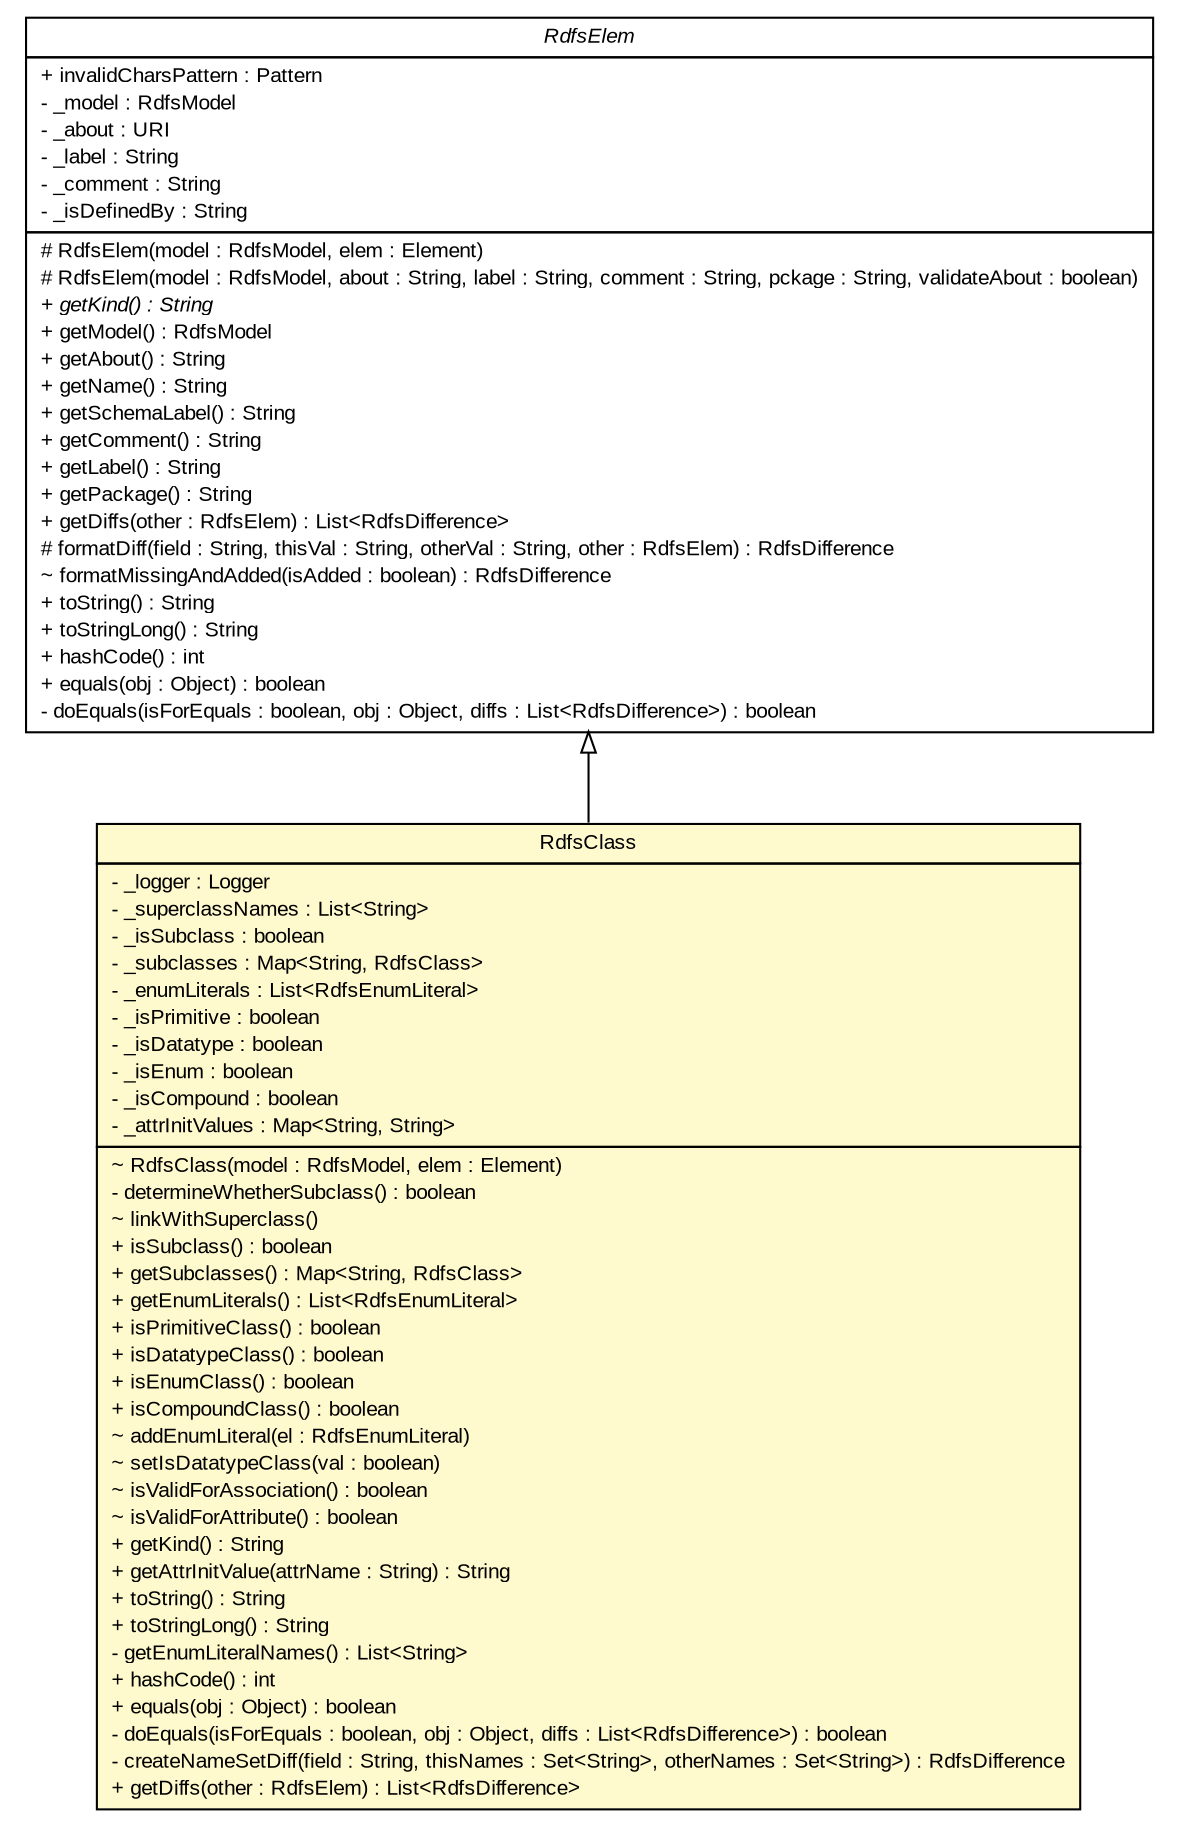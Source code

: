 #!/usr/local/bin/dot
#
# Class diagram 
# Generated by UMLGraph version R5_6_6-6-g3bdff0 (http://www.umlgraph.org/)
#

digraph G {
	edge [fontname="arial",fontsize=10,labelfontname="arial",labelfontsize=10];
	node [fontname="arial",fontsize=10,shape=plaintext];
	nodesep=0.25;
	ranksep=0.5;
	// org.tanjakostic.jcleancim.experimental.builder.rdfs.RdfsElem
	c167097 [label=<<table title="org.tanjakostic.jcleancim.experimental.builder.rdfs.RdfsElem" border="0" cellborder="1" cellspacing="0" cellpadding="2" port="p" href="./RdfsElem.html">
		<tr><td><table border="0" cellspacing="0" cellpadding="1">
<tr><td align="center" balign="center"><font face="Arial Italic"> RdfsElem </font></td></tr>
		</table></td></tr>
		<tr><td><table border="0" cellspacing="0" cellpadding="1">
<tr><td align="left" balign="left"> + invalidCharsPattern : Pattern </td></tr>
<tr><td align="left" balign="left"> - _model : RdfsModel </td></tr>
<tr><td align="left" balign="left"> - _about : URI </td></tr>
<tr><td align="left" balign="left"> - _label : String </td></tr>
<tr><td align="left" balign="left"> - _comment : String </td></tr>
<tr><td align="left" balign="left"> - _isDefinedBy : String </td></tr>
		</table></td></tr>
		<tr><td><table border="0" cellspacing="0" cellpadding="1">
<tr><td align="left" balign="left"> # RdfsElem(model : RdfsModel, elem : Element) </td></tr>
<tr><td align="left" balign="left"> # RdfsElem(model : RdfsModel, about : String, label : String, comment : String, pckage : String, validateAbout : boolean) </td></tr>
<tr><td align="left" balign="left"><font face="Arial Italic" point-size="10.0"> + getKind() : String </font></td></tr>
<tr><td align="left" balign="left"> + getModel() : RdfsModel </td></tr>
<tr><td align="left" balign="left"> + getAbout() : String </td></tr>
<tr><td align="left" balign="left"> + getName() : String </td></tr>
<tr><td align="left" balign="left"> + getSchemaLabel() : String </td></tr>
<tr><td align="left" balign="left"> + getComment() : String </td></tr>
<tr><td align="left" balign="left"> + getLabel() : String </td></tr>
<tr><td align="left" balign="left"> + getPackage() : String </td></tr>
<tr><td align="left" balign="left"> + getDiffs(other : RdfsElem) : List&lt;RdfsDifference&gt; </td></tr>
<tr><td align="left" balign="left"> # formatDiff(field : String, thisVal : String, otherVal : String, other : RdfsElem) : RdfsDifference </td></tr>
<tr><td align="left" balign="left"> ~ formatMissingAndAdded(isAdded : boolean) : RdfsDifference </td></tr>
<tr><td align="left" balign="left"> + toString() : String </td></tr>
<tr><td align="left" balign="left"> + toStringLong() : String </td></tr>
<tr><td align="left" balign="left"> + hashCode() : int </td></tr>
<tr><td align="left" balign="left"> + equals(obj : Object) : boolean </td></tr>
<tr><td align="left" balign="left"> - doEquals(isForEquals : boolean, obj : Object, diffs : List&lt;RdfsDifference&gt;) : boolean </td></tr>
		</table></td></tr>
		</table>>, URL="./RdfsElem.html", fontname="arial", fontcolor="black", fontsize=10.0];
	// org.tanjakostic.jcleancim.experimental.builder.rdfs.RdfsClass
	c167100 [label=<<table title="org.tanjakostic.jcleancim.experimental.builder.rdfs.RdfsClass" border="0" cellborder="1" cellspacing="0" cellpadding="2" port="p" bgcolor="lemonChiffon" href="./RdfsClass.html">
		<tr><td><table border="0" cellspacing="0" cellpadding="1">
<tr><td align="center" balign="center"> RdfsClass </td></tr>
		</table></td></tr>
		<tr><td><table border="0" cellspacing="0" cellpadding="1">
<tr><td align="left" balign="left"> - _logger : Logger </td></tr>
<tr><td align="left" balign="left"> - _superclassNames : List&lt;String&gt; </td></tr>
<tr><td align="left" balign="left"> - _isSubclass : boolean </td></tr>
<tr><td align="left" balign="left"> - _subclasses : Map&lt;String, RdfsClass&gt; </td></tr>
<tr><td align="left" balign="left"> - _enumLiterals : List&lt;RdfsEnumLiteral&gt; </td></tr>
<tr><td align="left" balign="left"> - _isPrimitive : boolean </td></tr>
<tr><td align="left" balign="left"> - _isDatatype : boolean </td></tr>
<tr><td align="left" balign="left"> - _isEnum : boolean </td></tr>
<tr><td align="left" balign="left"> - _isCompound : boolean </td></tr>
<tr><td align="left" balign="left"> - _attrInitValues : Map&lt;String, String&gt; </td></tr>
		</table></td></tr>
		<tr><td><table border="0" cellspacing="0" cellpadding="1">
<tr><td align="left" balign="left"> ~ RdfsClass(model : RdfsModel, elem : Element) </td></tr>
<tr><td align="left" balign="left"> - determineWhetherSubclass() : boolean </td></tr>
<tr><td align="left" balign="left"> ~ linkWithSuperclass() </td></tr>
<tr><td align="left" balign="left"> + isSubclass() : boolean </td></tr>
<tr><td align="left" balign="left"> + getSubclasses() : Map&lt;String, RdfsClass&gt; </td></tr>
<tr><td align="left" balign="left"> + getEnumLiterals() : List&lt;RdfsEnumLiteral&gt; </td></tr>
<tr><td align="left" balign="left"> + isPrimitiveClass() : boolean </td></tr>
<tr><td align="left" balign="left"> + isDatatypeClass() : boolean </td></tr>
<tr><td align="left" balign="left"> + isEnumClass() : boolean </td></tr>
<tr><td align="left" balign="left"> + isCompoundClass() : boolean </td></tr>
<tr><td align="left" balign="left"> ~ addEnumLiteral(el : RdfsEnumLiteral) </td></tr>
<tr><td align="left" balign="left"> ~ setIsDatatypeClass(val : boolean) </td></tr>
<tr><td align="left" balign="left"> ~ isValidForAssociation() : boolean </td></tr>
<tr><td align="left" balign="left"> ~ isValidForAttribute() : boolean </td></tr>
<tr><td align="left" balign="left"> + getKind() : String </td></tr>
<tr><td align="left" balign="left"> + getAttrInitValue(attrName : String) : String </td></tr>
<tr><td align="left" balign="left"> + toString() : String </td></tr>
<tr><td align="left" balign="left"> + toStringLong() : String </td></tr>
<tr><td align="left" balign="left"> - getEnumLiteralNames() : List&lt;String&gt; </td></tr>
<tr><td align="left" balign="left"> + hashCode() : int </td></tr>
<tr><td align="left" balign="left"> + equals(obj : Object) : boolean </td></tr>
<tr><td align="left" balign="left"> - doEquals(isForEquals : boolean, obj : Object, diffs : List&lt;RdfsDifference&gt;) : boolean </td></tr>
<tr><td align="left" balign="left"> - createNameSetDiff(field : String, thisNames : Set&lt;String&gt;, otherNames : Set&lt;String&gt;) : RdfsDifference </td></tr>
<tr><td align="left" balign="left"> + getDiffs(other : RdfsElem) : List&lt;RdfsDifference&gt; </td></tr>
		</table></td></tr>
		</table>>, URL="./RdfsClass.html", fontname="arial", fontcolor="black", fontsize=10.0];
	//org.tanjakostic.jcleancim.experimental.builder.rdfs.RdfsClass extends org.tanjakostic.jcleancim.experimental.builder.rdfs.RdfsElem
	c167097:p -> c167100:p [dir=back,arrowtail=empty];
}

